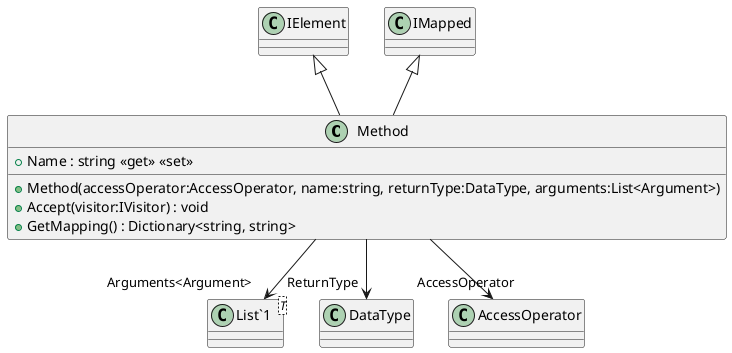@startuml
class Method {
    + Name : string <<get>> <<set>>
    + Method(accessOperator:AccessOperator, name:string, returnType:DataType, arguments:List<Argument>)
    + Accept(visitor:IVisitor) : void
    + GetMapping() : Dictionary<string, string>
}
class "List`1"<T> {
}
IElement <|-- Method
IMapped <|-- Method
Method --> "ReturnType" DataType
Method --> "AccessOperator" AccessOperator
Method --> "Arguments<Argument>" "List`1"
@enduml
